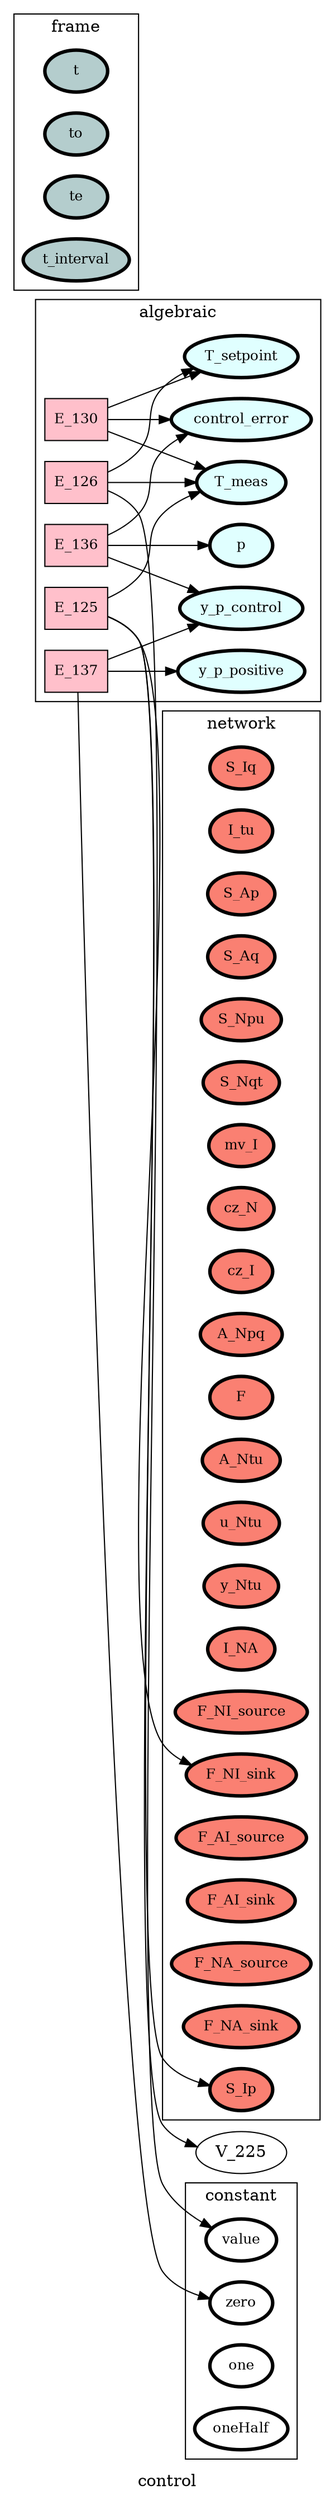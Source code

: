 digraph control {
label=control;
rankdir=LR;
subgraph cluster_control___dataFlow {
label=dataFlow;
rankdir=LR;
}

subgraph cluster_control___input {
label=input;
rankdir=LR;
}

subgraph cluster_control___output {
label=output;
rankdir=LR;
}

subgraph cluster_control___network {
label=network;
rankdir=LR;
V_10 [fillcolor=salmon, fontsize=12, label=S_Iq, penwidth=3, style=filled];
V_11 [fillcolor=salmon, fontsize=12, label=I_tu, penwidth=3, style=filled];
V_12 [fillcolor=salmon, fontsize=12, label=S_Ap, penwidth=3, style=filled];
V_13 [fillcolor=salmon, fontsize=12, label=S_Aq, penwidth=3, style=filled];
V_14 [fillcolor=salmon, fontsize=12, label=S_Npu, penwidth=3, style=filled];
V_15 [fillcolor=salmon, fontsize=12, label=S_Nqt, penwidth=3, style=filled];
V_16 [fillcolor=salmon, fontsize=12, label=mv_I, penwidth=3, style=filled];
V_17 [fillcolor=salmon, fontsize=12, label=cz_N, penwidth=3, style=filled];
V_18 [fillcolor=salmon, fontsize=12, label=cz_I, penwidth=3, style=filled];
V_19 [fillcolor=salmon, fontsize=12, label=A_Npq, penwidth=3, style=filled];
V_2 [fillcolor=salmon, fontsize=12, label=F, penwidth=3, style=filled];
V_20 [fillcolor=salmon, fontsize=12, label=A_Ntu, penwidth=3, style=filled];
V_21 [fillcolor=salmon, fontsize=12, label=u_Ntu, penwidth=3, style=filled];
V_22 [fillcolor=salmon, fontsize=12, label=y_Ntu, penwidth=3, style=filled];
V_27 [fillcolor=salmon, fontsize=12, label=I_NA, penwidth=3, style=filled];
V_3 [fillcolor=salmon, fontsize=12, label=F_NI_source, penwidth=3, style=filled];
V_4 [fillcolor=salmon, fontsize=12, label=F_NI_sink, penwidth=3, style=filled];
V_5 [fillcolor=salmon, fontsize=12, label=F_AI_source, penwidth=3, style=filled];
V_6 [fillcolor=salmon, fontsize=12, label=F_AI_sink, penwidth=3, style=filled];
V_7 [fillcolor=salmon, fontsize=12, label=F_NA_source, penwidth=3, style=filled];
V_8 [fillcolor=salmon, fontsize=12, label=F_NA_sink, penwidth=3, style=filled];
V_9 [fillcolor=salmon, fontsize=12, label=S_Ip, penwidth=3, style=filled];
}

subgraph cluster_control___frame {
label=frame;
rankdir=LR;
V_1 [fillcolor=lightcyan3, fontsize=12, label=t, penwidth=3, style=filled];
V_105 [fillcolor=lightcyan3, fontsize=12, label=to, penwidth=3, style=filled];
V_106 [fillcolor=lightcyan3, fontsize=12, label=te, penwidth=3, style=filled];
V_107 [fillcolor=lightcyan3, fontsize=12, label=t_interval, penwidth=3, style=filled];
}

subgraph cluster_control___state {
label=state;
rankdir=LR;
}

subgraph cluster_control___constant {
label=constant;
rankdir=LR;
V_101 [fillcolor=white, fontsize=12, label=value, penwidth=3, style=filled];
V_102 [fillcolor=white, fontsize=12, label=zero, penwidth=3, style=filled];
V_103 [fillcolor=white, fontsize=12, label=one, penwidth=3, style=filled];
V_104 [fillcolor=white, fontsize=12, label=oneHalf, penwidth=3, style=filled];
}

subgraph cluster_control___diffState {
label=diffState;
rankdir=LR;
}

E_125 -> V_225  [splines=ortho];
E_125 -> V_4  [splines=ortho];
E_125 -> V_9  [splines=ortho];
E_126 -> V_101  [splines=ortho];
E_126 -> V_226  [splines=ortho];
E_130 -> V_226  [splines=ortho];
E_130 -> V_227  [splines=ortho];
E_136 -> V_231  [splines=ortho];
E_136 -> V_237  [splines=ortho];
E_137 -> V_102  [splines=ortho];
E_137 -> V_238  [splines=ortho];
subgraph cluster_control___algebraic {
label=algebraic;
rankdir=LR;
V_226 [fillcolor=lightcyan, fontsize=12, label=T_meas, penwidth=3, style=filled];
V_227 [fillcolor=lightcyan, fontsize=12, label=T_setpoint, penwidth=3, style=filled];
V_231 [fillcolor=lightcyan, fontsize=12, label=control_error, penwidth=3, style=filled];
V_237 [fillcolor=lightcyan, fontsize=12, label=p, penwidth=3, style=filled];
V_238 [fillcolor=lightcyan, fontsize=12, label=y_p_control, penwidth=3, style=filled];
V_239 [fillcolor=lightcyan, fontsize=12, label=y_p_positive, penwidth=3, style=filled];
E_125 [fillcolor=pink, fontsize=12, shape=box, style=filled];
E_125 -> V_226  [splines=ortho];
E_126 [fillcolor=pink, fontsize=12, shape=box, style=filled];
E_126 -> V_227  [splines=ortho];
E_130 [fillcolor=pink, fontsize=12, shape=box, style=filled];
E_130 -> V_231  [splines=ortho];
E_136 [fillcolor=pink, fontsize=12, shape=box, style=filled];
E_136 -> V_238  [splines=ortho];
E_137 [fillcolor=pink, fontsize=12, shape=box, style=filled];
E_137 -> V_239  [splines=ortho];
}

}
